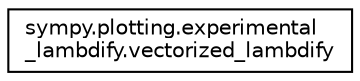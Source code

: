 digraph "Graphical Class Hierarchy"
{
 // LATEX_PDF_SIZE
  edge [fontname="Helvetica",fontsize="10",labelfontname="Helvetica",labelfontsize="10"];
  node [fontname="Helvetica",fontsize="10",shape=record];
  rankdir="LR";
  Node0 [label="sympy.plotting.experimental\l_lambdify.vectorized_lambdify",height=0.2,width=0.4,color="black", fillcolor="white", style="filled",URL="$classsympy_1_1plotting_1_1experimental__lambdify_1_1vectorized__lambdify.html",tooltip=" "];
}
